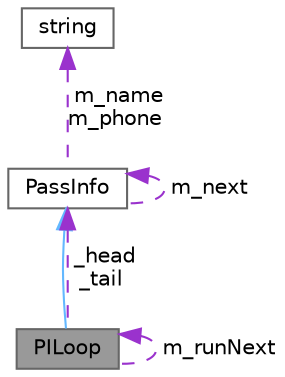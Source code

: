 digraph "PILoop"
{
 // LATEX_PDF_SIZE
  bgcolor="transparent";
  edge [fontname=Helvetica,fontsize=10,labelfontname=Helvetica,labelfontsize=10];
  node [fontname=Helvetica,fontsize=10,shape=box,height=0.2,width=0.4];
  Node1 [label="PILoop",height=0.2,width=0.4,color="gray40", fillcolor="grey60", style="filled", fontcolor="black",tooltip=" "];
  Node2 -> Node1 [dir="back",color="steelblue1",style="solid"];
  Node2 [label="PassInfo",height=0.2,width=0.4,color="gray40", fillcolor="white", style="filled",URL="$class_pass_info.html",tooltip=" "];
  Node3 -> Node2 [dir="back",color="darkorchid3",style="dashed",label=" m_name\nm_phone" ];
  Node3 [label="string",height=0.2,width=0.4,color="gray40", fillcolor="white", style="filled",tooltip=" "];
  Node2 -> Node2 [dir="back",color="darkorchid3",style="dashed",label=" m_next" ];
  Node2 -> Node1 [dir="back",color="darkorchid3",style="dashed",label=" _head\n_tail" ];
  Node1 -> Node1 [dir="back",color="darkorchid3",style="dashed",label=" m_runNext" ];
}
